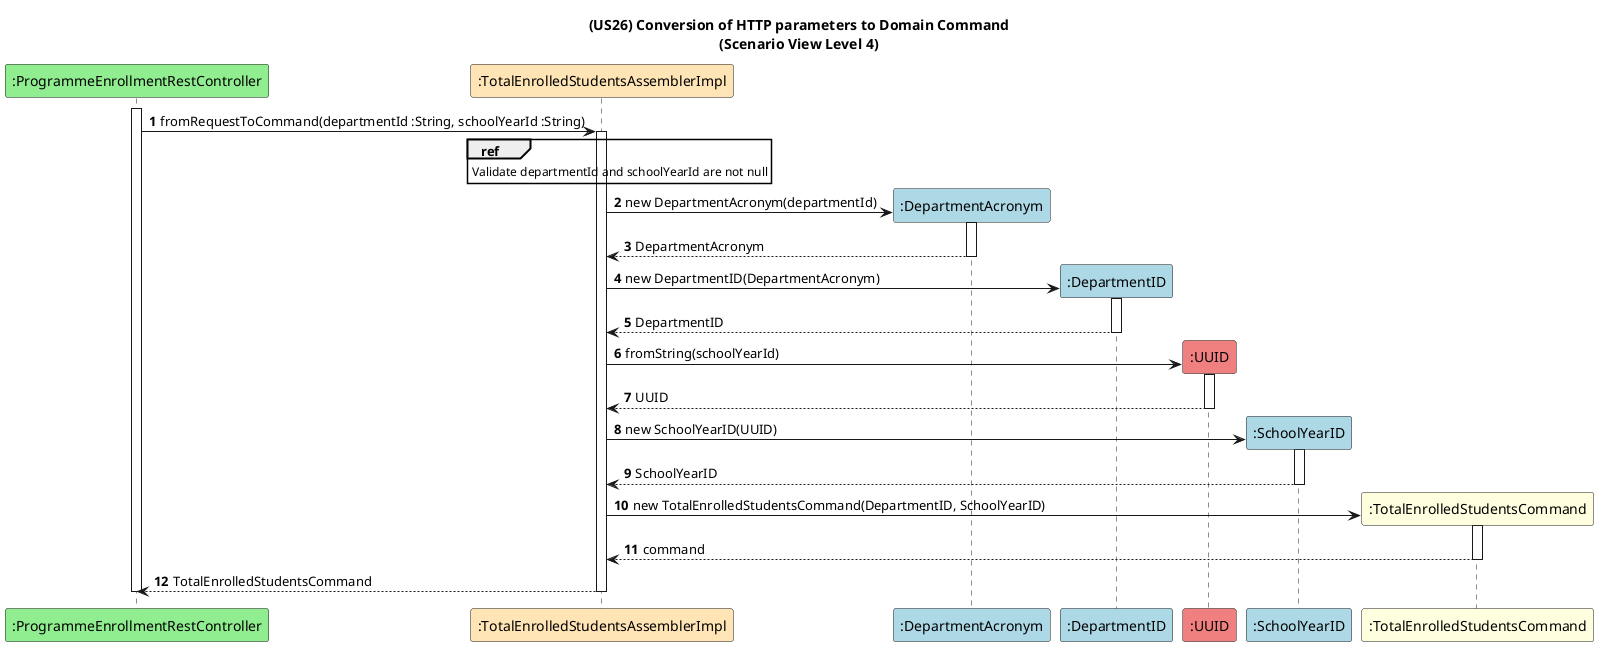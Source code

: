 @startuml

title (US26) Conversion of HTTP parameters to Domain Command\n(Scenario View Level 4)

autonumber

participant ":ProgrammeEnrollmentRestController" as PECtrl #lightgreen
participant ":TotalEnrolledStudentsAssemblerImpl" as Assembler #moccasin
participant ":DepartmentAcronym" as DepAcronym #lightblue
participant ":DepartmentID" as DepID #lightblue
participant ":UUID" as UUID #lightcoral
participant ":SchoolYearID" as SYID #lightblue
participant ":TotalEnrolledStudentsCommand" as Command #lightyellow

activate PECtrl
PECtrl -> Assembler ++: fromRequestToCommand(departmentId :String, schoolYearId :String)

ref over Assembler
    Validate departmentId and schoolYearId are not null
end ref

Assembler -> DepAcronym **: new DepartmentAcronym(departmentId)
activate DepAcronym
DepAcronym --> Assembler --: DepartmentAcronym

Assembler -> DepID **: new DepartmentID(DepartmentAcronym)
activate DepID
DepID --> Assembler --: DepartmentID

Assembler -> UUID **: fromString(schoolYearId)
activate UUID
UUID --> Assembler --: UUID

Assembler -> SYID **: new SchoolYearID(UUID)
activate SYID
SYID --> Assembler --: SchoolYearID

Assembler -> Command **: new TotalEnrolledStudentsCommand(DepartmentID, SchoolYearID)
activate Command
Command --> Assembler --: command

Assembler --> PECtrl --: TotalEnrolledStudentsCommand
deactivate PECtrl
@enduml
